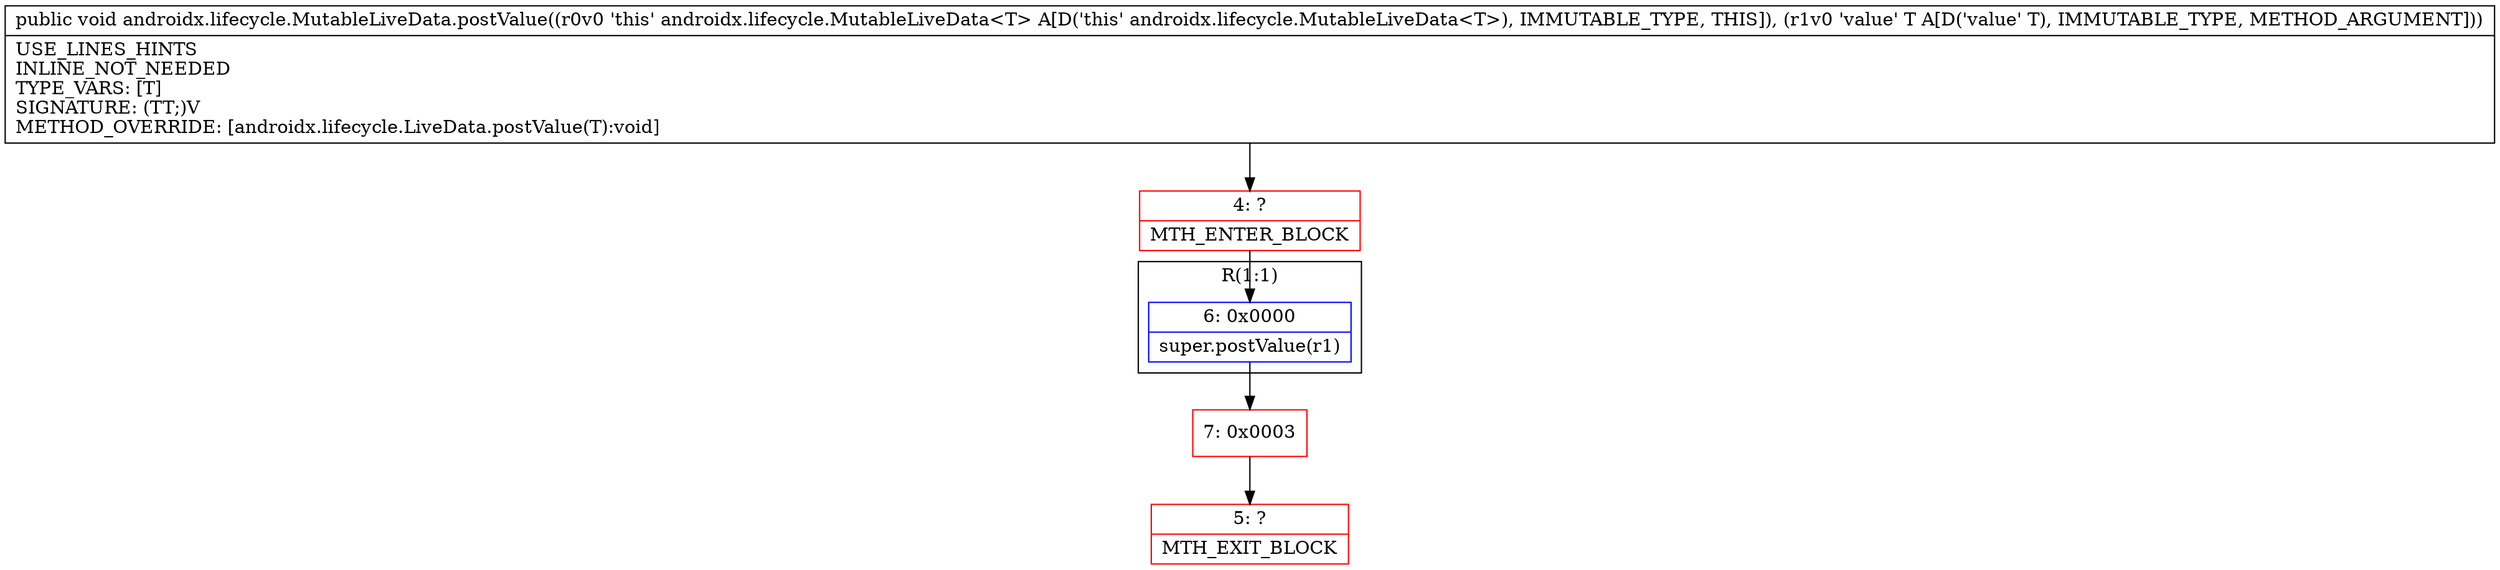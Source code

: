 digraph "CFG forandroidx.lifecycle.MutableLiveData.postValue(Ljava\/lang\/Object;)V" {
subgraph cluster_Region_1365042754 {
label = "R(1:1)";
node [shape=record,color=blue];
Node_6 [shape=record,label="{6\:\ 0x0000|super.postValue(r1)\l}"];
}
Node_4 [shape=record,color=red,label="{4\:\ ?|MTH_ENTER_BLOCK\l}"];
Node_7 [shape=record,color=red,label="{7\:\ 0x0003}"];
Node_5 [shape=record,color=red,label="{5\:\ ?|MTH_EXIT_BLOCK\l}"];
MethodNode[shape=record,label="{public void androidx.lifecycle.MutableLiveData.postValue((r0v0 'this' androidx.lifecycle.MutableLiveData\<T\> A[D('this' androidx.lifecycle.MutableLiveData\<T\>), IMMUTABLE_TYPE, THIS]), (r1v0 'value' T A[D('value' T), IMMUTABLE_TYPE, METHOD_ARGUMENT]))  | USE_LINES_HINTS\lINLINE_NOT_NEEDED\lTYPE_VARS: [T]\lSIGNATURE: (TT;)V\lMETHOD_OVERRIDE: [androidx.lifecycle.LiveData.postValue(T):void]\l}"];
MethodNode -> Node_4;Node_6 -> Node_7;
Node_4 -> Node_6;
Node_7 -> Node_5;
}

